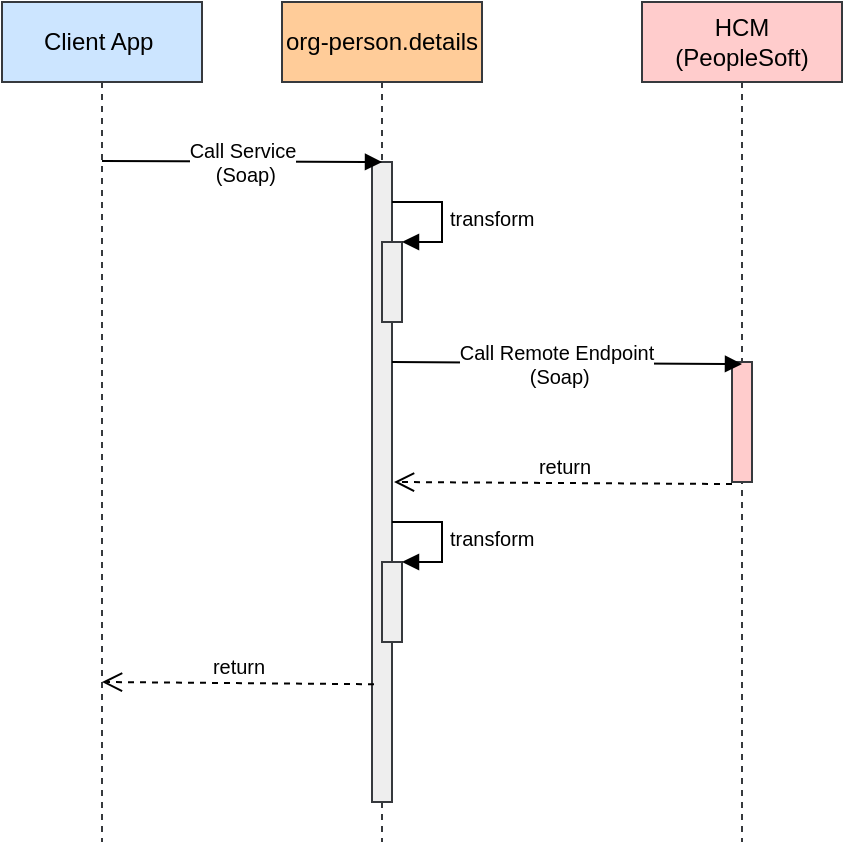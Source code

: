 <mxfile version="12.1.9" type="device" pages="1"><diagram name="Page-1" id="9361dd3d-8414-5efd-6122-117bd74ce7a7"><mxGraphModel dx="1424" dy="886" grid="1" gridSize="10" guides="1" tooltips="1" connect="1" arrows="1" fold="1" page="0" pageScale="1.5" pageWidth="826" pageHeight="1169" background="#ffffff" math="0" shadow="0"><root><mxCell id="0"/><mxCell id="1" parent="0"/><mxCell id="3vf269BO6EQPKWy29dPM-90" value="Client App&amp;nbsp;" style="shape=umlLifeline;perimeter=lifelinePerimeter;whiteSpace=wrap;html=1;container=1;collapsible=0;recursiveResize=0;outlineConnect=0;fillColor=#cce5ff;strokeColor=#36393d;" parent="1" vertex="1"><mxGeometry x="-80" y="-360" width="100" height="420" as="geometry"/></mxCell><mxCell id="3vf269BO6EQPKWy29dPM-95" value="org-person.details" style="shape=umlLifeline;perimeter=lifelinePerimeter;whiteSpace=wrap;html=1;container=1;collapsible=0;recursiveResize=0;outlineConnect=0;fillColor=#ffcc99;strokeColor=#36393d;" parent="1" vertex="1"><mxGeometry x="60" y="-360" width="100" height="420" as="geometry"/></mxCell><mxCell id="3vf269BO6EQPKWy29dPM-108" value="" style="html=1;points=[];perimeter=orthogonalPerimeter;fillColor=#eeeeee;strokeColor=#36393d;" parent="3vf269BO6EQPKWy29dPM-95" vertex="1"><mxGeometry x="45" y="80" width="10" height="320" as="geometry"/></mxCell><mxCell id="N6Oo5jU6rwio6nu3oACU-10" value="" style="html=1;points=[];perimeter=orthogonalPerimeter;fillColor=#eeeeee;strokeColor=#36393d;" parent="3vf269BO6EQPKWy29dPM-95" vertex="1"><mxGeometry x="50" y="120" width="10" height="40" as="geometry"/></mxCell><mxCell id="N6Oo5jU6rwio6nu3oACU-11" value="transform" style="edgeStyle=orthogonalEdgeStyle;html=1;align=left;spacingLeft=2;endArrow=block;rounded=0;entryX=1;entryY=0;fontSize=10;" parent="3vf269BO6EQPKWy29dPM-95" target="N6Oo5jU6rwio6nu3oACU-10" edge="1"><mxGeometry relative="1" as="geometry"><mxPoint x="55" y="100" as="sourcePoint"/><Array as="points"><mxPoint x="80" y="100"/></Array></mxGeometry></mxCell><mxCell id="3vf269BO6EQPKWy29dPM-126" value="&lt;font&gt;HCM&lt;br&gt;(PeopleSoft)&lt;br&gt;&lt;/font&gt;" style="shape=umlLifeline;perimeter=lifelinePerimeter;whiteSpace=wrap;html=1;container=1;collapsible=0;recursiveResize=0;outlineConnect=0;strokeColor=#36393d;strokeWidth=1;fillColor=#ffcccc;" parent="1" vertex="1"><mxGeometry x="240" y="-360" width="100" height="420" as="geometry"/></mxCell><mxCell id="N6Oo5jU6rwio6nu3oACU-15" value="" style="html=1;points=[];perimeter=orthogonalPerimeter;fontSize=10;fillColor=#ffcccc;strokeColor=#36393d;" parent="3vf269BO6EQPKWy29dPM-126" vertex="1"><mxGeometry x="45" y="180" width="10" height="60" as="geometry"/></mxCell><mxCell id="N6Oo5jU6rwio6nu3oACU-7" value="" style="html=1;verticalAlign=bottom;endArrow=block;" parent="1" edge="1"><mxGeometry y="20" width="80" relative="1" as="geometry"><mxPoint x="-30" y="-280.5" as="sourcePoint"/><mxPoint x="110" y="-280" as="targetPoint"/><mxPoint as="offset"/></mxGeometry></mxCell><mxCell id="N6Oo5jU6rwio6nu3oACU-8" value="Call Service&lt;br style=&quot;font-size: 10px&quot;&gt;&amp;nbsp;(Soap)" style="text;html=1;resizable=0;points=[];align=center;verticalAlign=middle;labelBackgroundColor=#ffffff;fontSize=10;" parent="N6Oo5jU6rwio6nu3oACU-7" vertex="1" connectable="0"><mxGeometry x="-0.314" relative="1" as="geometry"><mxPoint x="22" y="0.5" as="offset"/></mxGeometry></mxCell><mxCell id="N6Oo5jU6rwio6nu3oACU-12" value="" style="html=1;verticalAlign=bottom;endArrow=block;" parent="1" edge="1"><mxGeometry y="20" width="80" relative="1" as="geometry"><mxPoint x="115" y="-180" as="sourcePoint"/><mxPoint x="290" y="-179" as="targetPoint"/><mxPoint as="offset"/></mxGeometry></mxCell><mxCell id="N6Oo5jU6rwio6nu3oACU-13" value="Call Remote Endpoint&lt;br style=&quot;font-size: 10px;&quot;&gt;&amp;nbsp;(Soap)" style="text;html=1;resizable=0;points=[];align=center;verticalAlign=middle;labelBackgroundColor=#ffffff;fontSize=10;" parent="N6Oo5jU6rwio6nu3oACU-12" vertex="1" connectable="0"><mxGeometry x="-0.314" relative="1" as="geometry"><mxPoint x="22" y="0.5" as="offset"/></mxGeometry></mxCell><mxCell id="N6Oo5jU6rwio6nu3oACU-14" value="return" style="html=1;verticalAlign=bottom;endArrow=open;dashed=1;endSize=8;fontSize=10;exitX=0;exitY=1.017;exitDx=0;exitDy=0;exitPerimeter=0;entryX=1.1;entryY=0.5;entryDx=0;entryDy=0;entryPerimeter=0;" parent="1" source="N6Oo5jU6rwio6nu3oACU-15" target="3vf269BO6EQPKWy29dPM-108" edge="1"><mxGeometry relative="1" as="geometry"><mxPoint x="260" y="-120" as="sourcePoint"/><mxPoint x="180" y="-120" as="targetPoint"/></mxGeometry></mxCell><mxCell id="N6Oo5jU6rwio6nu3oACU-16" value="" style="html=1;points=[];perimeter=orthogonalPerimeter;fillColor=#eeeeee;strokeColor=#36393d;" parent="1" vertex="1"><mxGeometry x="110" y="-80" width="10" height="40" as="geometry"/></mxCell><mxCell id="N6Oo5jU6rwio6nu3oACU-17" value="transform" style="edgeStyle=orthogonalEdgeStyle;html=1;align=left;spacingLeft=2;endArrow=block;rounded=0;entryX=1;entryY=0;fontSize=10;" parent="1" target="N6Oo5jU6rwio6nu3oACU-16" edge="1"><mxGeometry relative="1" as="geometry"><mxPoint x="115" y="-100" as="sourcePoint"/><Array as="points"><mxPoint x="140" y="-100"/></Array></mxGeometry></mxCell><mxCell id="N6Oo5jU6rwio6nu3oACU-18" value="return" style="html=1;verticalAlign=bottom;endArrow=open;dashed=1;endSize=8;fontSize=10;entryX=1.1;entryY=0.5;entryDx=0;entryDy=0;entryPerimeter=0;exitX=0.1;exitY=0.816;exitDx=0;exitDy=0;exitPerimeter=0;" parent="1" source="3vf269BO6EQPKWy29dPM-108" edge="1"><mxGeometry relative="1" as="geometry"><mxPoint x="100" y="-20" as="sourcePoint"/><mxPoint x="-30" y="-20" as="targetPoint"/></mxGeometry></mxCell></root></mxGraphModel></diagram></mxfile>